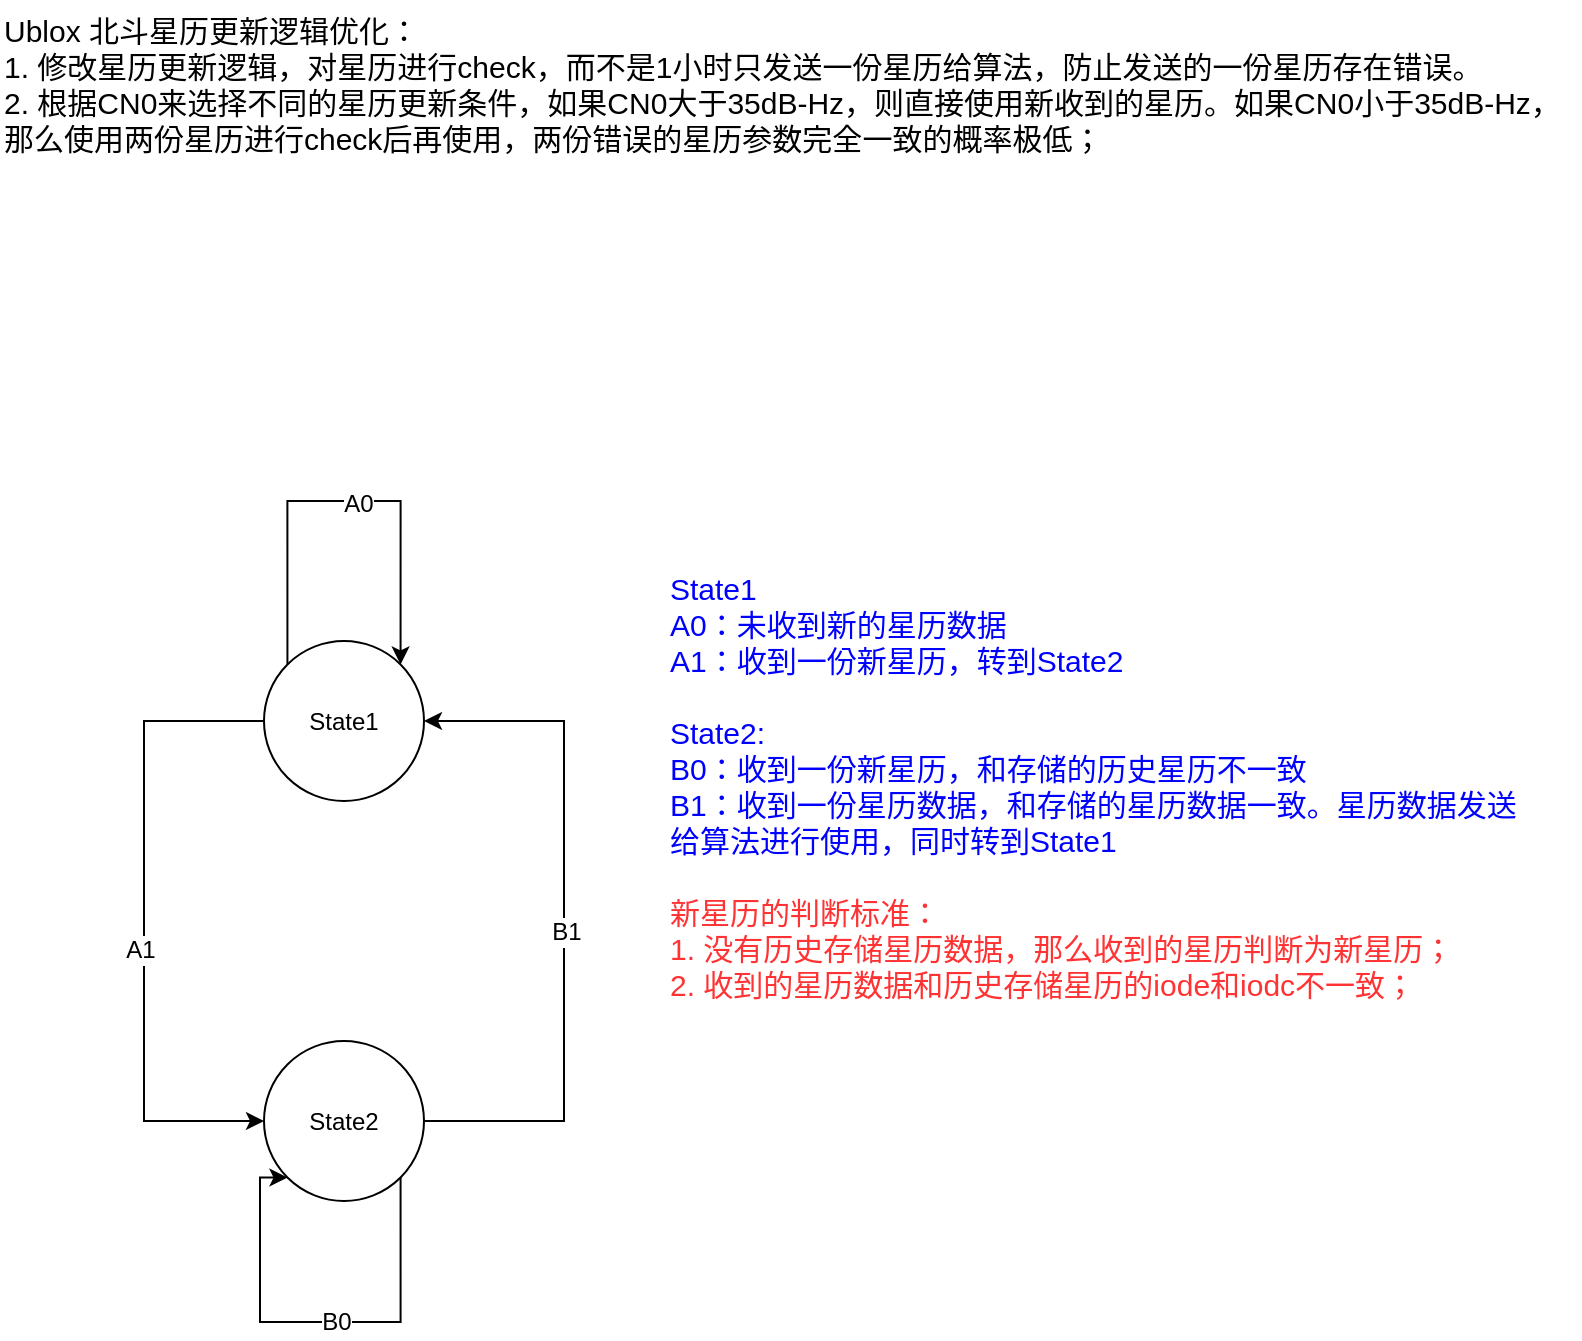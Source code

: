 <mxfile version="10.6.1" type="github"><diagram id="ZzAm7AOSzxKYmfpPd4c-" name="第 1 页"><mxGraphModel dx="1311" dy="774" grid="1" gridSize="10" guides="1" tooltips="1" connect="1" arrows="1" fold="1" page="1" pageScale="1" pageWidth="827" pageHeight="1169" math="0" shadow="0"><root><mxCell id="0"/><mxCell id="1" parent="0"/><mxCell id="dbt8dmS3M5OlKWRI18eY-18" style="edgeStyle=orthogonalEdgeStyle;rounded=0;orthogonalLoop=1;jettySize=auto;html=1;entryX=0;entryY=0.5;entryDx=0;entryDy=0;" edge="1" parent="1" source="dbt8dmS3M5OlKWRI18eY-16" target="dbt8dmS3M5OlKWRI18eY-17"><mxGeometry relative="1" as="geometry"><Array as="points"><mxPoint x="92" y="400.5"/><mxPoint x="92" y="600.5"/></Array></mxGeometry></mxCell><mxCell id="dbt8dmS3M5OlKWRI18eY-23" value="A1" style="text;html=1;resizable=0;points=[];align=center;verticalAlign=middle;labelBackgroundColor=#ffffff;" vertex="1" connectable="0" parent="dbt8dmS3M5OlKWRI18eY-18"><mxGeometry x="0.087" y="-2" relative="1" as="geometry"><mxPoint as="offset"/></mxGeometry></mxCell><mxCell id="dbt8dmS3M5OlKWRI18eY-16" value="State1" style="ellipse;whiteSpace=wrap;html=1;aspect=fixed;" vertex="1" parent="1"><mxGeometry x="152" y="360.5" width="80" height="80" as="geometry"/></mxCell><mxCell id="dbt8dmS3M5OlKWRI18eY-20" style="edgeStyle=orthogonalEdgeStyle;rounded=0;orthogonalLoop=1;jettySize=auto;html=1;entryX=1;entryY=0.5;entryDx=0;entryDy=0;" edge="1" parent="1" source="dbt8dmS3M5OlKWRI18eY-17" target="dbt8dmS3M5OlKWRI18eY-16"><mxGeometry relative="1" as="geometry"><Array as="points"><mxPoint x="302" y="600.5"/><mxPoint x="302" y="400.5"/></Array></mxGeometry></mxCell><mxCell id="dbt8dmS3M5OlKWRI18eY-25" value="B1" style="text;html=1;resizable=0;points=[];align=center;verticalAlign=middle;labelBackgroundColor=#ffffff;" vertex="1" connectable="0" parent="dbt8dmS3M5OlKWRI18eY-20"><mxGeometry x="-0.029" y="-1" relative="1" as="geometry"><mxPoint as="offset"/></mxGeometry></mxCell><mxCell id="dbt8dmS3M5OlKWRI18eY-17" value="State2" style="ellipse;whiteSpace=wrap;html=1;aspect=fixed;" vertex="1" parent="1"><mxGeometry x="152" y="560.5" width="80" height="80" as="geometry"/></mxCell><mxCell id="dbt8dmS3M5OlKWRI18eY-19" style="edgeStyle=orthogonalEdgeStyle;rounded=0;orthogonalLoop=1;jettySize=auto;html=1;exitX=1;exitY=1;exitDx=0;exitDy=0;entryX=0;entryY=1;entryDx=0;entryDy=0;" edge="1" parent="1" source="dbt8dmS3M5OlKWRI18eY-17" target="dbt8dmS3M5OlKWRI18eY-17"><mxGeometry relative="1" as="geometry"><Array as="points"><mxPoint x="220" y="701"/><mxPoint x="150" y="701"/><mxPoint x="150" y="629"/></Array></mxGeometry></mxCell><mxCell id="dbt8dmS3M5OlKWRI18eY-24" value="B0" style="text;html=1;resizable=0;points=[];align=center;verticalAlign=middle;labelBackgroundColor=#ffffff;" vertex="1" connectable="0" parent="dbt8dmS3M5OlKWRI18eY-19"><mxGeometry x="-0.283" y="-23" relative="1" as="geometry"><mxPoint x="-23" y="23" as="offset"/></mxGeometry></mxCell><mxCell id="dbt8dmS3M5OlKWRI18eY-21" style="edgeStyle=orthogonalEdgeStyle;rounded=0;orthogonalLoop=1;jettySize=auto;html=1;exitX=0;exitY=0;exitDx=0;exitDy=0;entryX=1;entryY=0;entryDx=0;entryDy=0;" edge="1" parent="1" source="dbt8dmS3M5OlKWRI18eY-16" target="dbt8dmS3M5OlKWRI18eY-16"><mxGeometry relative="1" as="geometry"><Array as="points"><mxPoint x="163" y="290.5"/><mxPoint x="220" y="290.5"/></Array></mxGeometry></mxCell><mxCell id="dbt8dmS3M5OlKWRI18eY-22" value="A0" style="text;html=1;resizable=0;points=[];align=center;verticalAlign=middle;labelBackgroundColor=#ffffff;" vertex="1" connectable="0" parent="dbt8dmS3M5OlKWRI18eY-21"><mxGeometry x="0.063" y="-1" relative="1" as="geometry"><mxPoint as="offset"/></mxGeometry></mxCell><mxCell id="dbt8dmS3M5OlKWRI18eY-26" value="&lt;font color=&quot;#0000ff&quot;&gt;State1&lt;br&gt;A0：未收到新的星历数据&lt;br&gt;A1：收到一份新星历，转到State2&lt;br&gt;&lt;br&gt;State2:&lt;br&gt;B0：收到一份新星历，和存储的历史星历不一致&lt;br&gt;B1：收到一份星历数据，和存储的星历数据一致。星历数据发送给算法进行使用，同时转到State1&lt;/font&gt;&lt;br&gt;&lt;br&gt;&lt;font color=&quot;#ff3333&quot;&gt;新星历的判断标准：&lt;br&gt;1. 没有历史存储星历数据，那么收到的星历判断为新星历；&lt;br&gt;2. 收到的星历数据和历史存储星历的iode和iodc不一致；&lt;/font&gt;&lt;br&gt;&lt;br&gt;&lt;br&gt;&lt;br&gt;" style="text;html=1;strokeColor=none;fillColor=none;align=left;verticalAlign=middle;whiteSpace=wrap;rounded=0;fontSize=15;" vertex="1" parent="1"><mxGeometry x="353" y="310" width="440" height="300" as="geometry"/></mxCell><mxCell id="dbt8dmS3M5OlKWRI18eY-27" value="Ublox 北斗星历更新逻辑优化：&lt;br&gt;1. 修改星历更新逻辑，对星历进行check，而不是1小时只发送一份星历给算法，防止发送的一份星历存在错误。&lt;br&gt;2. 根据CN0来选择不同的星历更新条件，如果CN0大于35dB-Hz，则直接使用新收到的星历。如果CN0小于35dB-Hz，那么使用两份星历进行check后再使用，两份错误的星历参数完全一致的概率极低；&amp;nbsp;&lt;br&gt;" style="text;html=1;strokeColor=none;fillColor=none;align=left;verticalAlign=top;whiteSpace=wrap;rounded=0;fontSize=15;" vertex="1" parent="1"><mxGeometry x="20" y="40" width="790" height="100" as="geometry"/></mxCell></root></mxGraphModel></diagram><diagram id="J-gVQwyHvKYB9a1VMrGi" name="第 2 页"><mxGraphModel dx="2295" dy="1355" grid="1" gridSize="10" guides="1" tooltips="1" connect="1" arrows="1" fold="1" page="1" pageScale="1" pageWidth="827" pageHeight="1169" math="0" shadow="0"><root><mxCell id="doGpJV9pRD5hkfMRiKg7-0"/><mxCell id="doGpJV9pRD5hkfMRiKg7-1" parent="doGpJV9pRD5hkfMRiKg7-0"/><mxCell id="doGpJV9pRD5hkfMRiKg7-2" value="&lt;div style=&quot;text-align: left; font-size: 21px;&quot;&gt;&lt;span style=&quot;font-size: 21px;&quot;&gt;倒车检测&lt;/span&gt;&lt;/div&gt;" style="text;html=1;strokeColor=none;fillColor=none;align=left;verticalAlign=middle;whiteSpace=wrap;rounded=0;fontSize=21;" vertex="1" parent="doGpJV9pRD5hkfMRiKg7-1"><mxGeometry x="30" y="20" width="300" height="40" as="geometry"/></mxCell><mxCell id="doGpJV9pRD5hkfMRiKg7-3" value="目的：检测载车是否处于倒车状态。&lt;br&gt;原因：部分车辆无法获取或者不能准确获得档位信息，无法知道是否处于倒车状态。&lt;br&gt;原理：GNSS的航向角和姿态航向角相差180度或者是INS航向角和姿态航向角相差180度。&lt;br&gt;条件：1）倒车前往往处于静止状态；&lt;br&gt;&amp;nbsp; &amp;nbsp; &amp;nbsp; &amp;nbsp; &amp;nbsp; &amp;nbsp;2）GNSS速度必须比较可靠，速度必须大于一定的值；&lt;br&gt;&amp;nbsp; &amp;nbsp; &amp;nbsp; &amp;nbsp; &amp;nbsp; &amp;nbsp;3）无GNSS时，能够检测出停车前的静止状态，同时倒车时INS速度比较可靠；&lt;br&gt;&lt;br&gt;" style="text;html=1;strokeColor=none;fillColor=none;align=left;verticalAlign=top;whiteSpace=wrap;rounded=0;fontSize=16;spacingTop=0;spacing=0;" vertex="1" parent="doGpJV9pRD5hkfMRiKg7-1"><mxGeometry x="30" y="70" width="760" height="140" as="geometry"/></mxCell><mxCell id="doGpJV9pRD5hkfMRiKg7-6" style="edgeStyle=orthogonalEdgeStyle;rounded=0;orthogonalLoop=1;jettySize=auto;html=1;entryX=0.5;entryY=0;entryDx=0;entryDy=0;fontSize=16;" edge="1" parent="doGpJV9pRD5hkfMRiKg7-1" source="doGpJV9pRD5hkfMRiKg7-4" target="doGpJV9pRD5hkfMRiKg7-5"><mxGeometry relative="1" as="geometry"/></mxCell><mxCell id="doGpJV9pRD5hkfMRiKg7-4" value="开始" style="rounded=1;whiteSpace=wrap;html=1;fontSize=16;align=center;fillColor=#dae8fc;strokeColor=#6c8ebf;" vertex="1" parent="doGpJV9pRD5hkfMRiKg7-1"><mxGeometry x="210" y="244" width="120" height="60" as="geometry"/></mxCell><mxCell id="doGpJV9pRD5hkfMRiKg7-9" style="edgeStyle=orthogonalEdgeStyle;rounded=0;orthogonalLoop=1;jettySize=auto;html=1;entryX=0;entryY=0.5;entryDx=0;entryDy=0;fontSize=16;" edge="1" parent="doGpJV9pRD5hkfMRiKg7-1" source="doGpJV9pRD5hkfMRiKg7-5" target="doGpJV9pRD5hkfMRiKg7-8"><mxGeometry relative="1" as="geometry"/></mxCell><mxCell id="doGpJV9pRD5hkfMRiKg7-17" value="是" style="text;html=1;resizable=0;points=[];align=center;verticalAlign=middle;labelBackgroundColor=#ffffff;fontSize=16;" vertex="1" connectable="0" parent="doGpJV9pRD5hkfMRiKg7-9"><mxGeometry x="-0.141" y="1" relative="1" as="geometry"><mxPoint as="offset"/></mxGeometry></mxCell><mxCell id="doGpJV9pRD5hkfMRiKg7-20" style="edgeStyle=orthogonalEdgeStyle;rounded=0;orthogonalLoop=1;jettySize=auto;html=1;entryX=0.5;entryY=0;entryDx=0;entryDy=0;fontSize=16;" edge="1" parent="doGpJV9pRD5hkfMRiKg7-1" source="doGpJV9pRD5hkfMRiKg7-5" target="doGpJV9pRD5hkfMRiKg7-19"><mxGeometry relative="1" as="geometry"/></mxCell><mxCell id="doGpJV9pRD5hkfMRiKg7-41" value="否" style="text;html=1;resizable=0;points=[];align=center;verticalAlign=middle;labelBackgroundColor=#ffffff;fontSize=16;" vertex="1" connectable="0" parent="doGpJV9pRD5hkfMRiKg7-20"><mxGeometry x="-0.481" y="4" relative="1" as="geometry"><mxPoint as="offset"/></mxGeometry></mxCell><mxCell id="doGpJV9pRD5hkfMRiKg7-5" value="有GNSS？" style="rhombus;whiteSpace=wrap;html=1;fontSize=16;align=center;fillColor=#fff2cc;strokeColor=#d6b656;" vertex="1" parent="doGpJV9pRD5hkfMRiKg7-1"><mxGeometry x="220" y="344" width="100" height="90" as="geometry"/></mxCell><mxCell id="doGpJV9pRD5hkfMRiKg7-13" style="edgeStyle=orthogonalEdgeStyle;rounded=0;orthogonalLoop=1;jettySize=auto;html=1;entryX=0.5;entryY=0;entryDx=0;entryDy=0;fontSize=16;" edge="1" parent="doGpJV9pRD5hkfMRiKg7-1" source="doGpJV9pRD5hkfMRiKg7-8" target="doGpJV9pRD5hkfMRiKg7-12"><mxGeometry relative="1" as="geometry"/></mxCell><mxCell id="doGpJV9pRD5hkfMRiKg7-8" value="计算GNSS航向和姿态角航向角误差dHeading1" style="rounded=0;whiteSpace=wrap;html=1;fontSize=16;align=center;fillColor=#f8cecc;strokeColor=#b85450;" vertex="1" parent="doGpJV9pRD5hkfMRiKg7-1"><mxGeometry x="410" y="359" width="120" height="60" as="geometry"/></mxCell><mxCell id="doGpJV9pRD5hkfMRiKg7-16" style="edgeStyle=orthogonalEdgeStyle;rounded=0;orthogonalLoop=1;jettySize=auto;html=1;entryX=0;entryY=0.5;entryDx=0;entryDy=0;fontSize=16;" edge="1" parent="doGpJV9pRD5hkfMRiKg7-1" source="doGpJV9pRD5hkfMRiKg7-12" target="doGpJV9pRD5hkfMRiKg7-15"><mxGeometry relative="1" as="geometry"/></mxCell><mxCell id="doGpJV9pRD5hkfMRiKg7-18" value="否" style="text;html=1;resizable=0;points=[];align=center;verticalAlign=middle;labelBackgroundColor=#ffffff;fontSize=16;" vertex="1" connectable="0" parent="doGpJV9pRD5hkfMRiKg7-16"><mxGeometry x="-0.256" y="-1" relative="1" as="geometry"><mxPoint as="offset"/></mxGeometry></mxCell><mxCell id="doGpJV9pRD5hkfMRiKg7-22" style="edgeStyle=orthogonalEdgeStyle;rounded=0;orthogonalLoop=1;jettySize=auto;html=1;fontSize=16;" edge="1" parent="doGpJV9pRD5hkfMRiKg7-1" source="doGpJV9pRD5hkfMRiKg7-12" target="doGpJV9pRD5hkfMRiKg7-21"><mxGeometry relative="1" as="geometry"/></mxCell><mxCell id="doGpJV9pRD5hkfMRiKg7-26" value="是" style="text;html=1;resizable=0;points=[];align=center;verticalAlign=middle;labelBackgroundColor=#ffffff;fontSize=16;" vertex="1" connectable="0" parent="doGpJV9pRD5hkfMRiKg7-22"><mxGeometry x="-0.28" y="-1" relative="1" as="geometry"><mxPoint as="offset"/></mxGeometry></mxCell><mxCell id="doGpJV9pRD5hkfMRiKg7-12" value="dHeading1&amp;gt; 120度" style="rhombus;whiteSpace=wrap;html=1;fontSize=16;align=center;fillColor=#fff2cc;strokeColor=#d6b656;" vertex="1" parent="doGpJV9pRD5hkfMRiKg7-1"><mxGeometry x="410" y="474" width="120" height="110" as="geometry"/></mxCell><mxCell id="doGpJV9pRD5hkfMRiKg7-15" value="前进" style="rounded=1;whiteSpace=wrap;html=1;fontSize=16;align=center;fillColor=#1ba1e2;strokeColor=#006EAF;fontColor=#ffffff;" vertex="1" parent="doGpJV9pRD5hkfMRiKg7-1"><mxGeometry x="620" y="499" width="120" height="60" as="geometry"/></mxCell><mxCell id="doGpJV9pRD5hkfMRiKg7-24" style="edgeStyle=orthogonalEdgeStyle;rounded=0;orthogonalLoop=1;jettySize=auto;html=1;entryX=0.5;entryY=0;entryDx=0;entryDy=0;fontSize=16;" edge="1" parent="doGpJV9pRD5hkfMRiKg7-1" source="doGpJV9pRD5hkfMRiKg7-19" target="doGpJV9pRD5hkfMRiKg7-23"><mxGeometry relative="1" as="geometry"/></mxCell><mxCell id="doGpJV9pRD5hkfMRiKg7-19" value="计算INS速度的航向角insHeading" style="rounded=0;whiteSpace=wrap;html=1;fontSize=16;align=center;fillColor=#f8cecc;strokeColor=#b85450;" vertex="1" parent="doGpJV9pRD5hkfMRiKg7-1"><mxGeometry x="210" y="484" width="120" height="60" as="geometry"/></mxCell><mxCell id="doGpJV9pRD5hkfMRiKg7-21" value="倒车" style="rounded=1;whiteSpace=wrap;html=1;fontSize=16;align=center;fillColor=#60a917;strokeColor=#2D7600;fontColor=#ffffff;" vertex="1" parent="doGpJV9pRD5hkfMRiKg7-1"><mxGeometry x="410" y="634" width="120" height="60" as="geometry"/></mxCell><mxCell id="doGpJV9pRD5hkfMRiKg7-28" style="edgeStyle=orthogonalEdgeStyle;rounded=0;orthogonalLoop=1;jettySize=auto;html=1;entryX=1;entryY=0.5;entryDx=0;entryDy=0;fontSize=16;" edge="1" parent="doGpJV9pRD5hkfMRiKg7-1" source="doGpJV9pRD5hkfMRiKg7-23" target="doGpJV9pRD5hkfMRiKg7-27"><mxGeometry relative="1" as="geometry"/></mxCell><mxCell id="doGpJV9pRD5hkfMRiKg7-29" value="否" style="text;html=1;resizable=0;points=[];align=center;verticalAlign=middle;labelBackgroundColor=#ffffff;fontSize=16;" vertex="1" connectable="0" parent="doGpJV9pRD5hkfMRiKg7-28"><mxGeometry x="-0.006" y="-2" relative="1" as="geometry"><mxPoint x="2" y="2" as="offset"/></mxGeometry></mxCell><mxCell id="doGpJV9pRD5hkfMRiKg7-31" style="edgeStyle=orthogonalEdgeStyle;rounded=0;orthogonalLoop=1;jettySize=auto;html=1;entryX=0.5;entryY=0;entryDx=0;entryDy=0;fontSize=16;" edge="1" parent="doGpJV9pRD5hkfMRiKg7-1" source="doGpJV9pRD5hkfMRiKg7-23" target="doGpJV9pRD5hkfMRiKg7-30"><mxGeometry relative="1" as="geometry"/></mxCell><mxCell id="doGpJV9pRD5hkfMRiKg7-32" value="是" style="text;html=1;resizable=0;points=[];align=center;verticalAlign=middle;labelBackgroundColor=#ffffff;fontSize=16;" vertex="1" connectable="0" parent="doGpJV9pRD5hkfMRiKg7-31"><mxGeometry x="0.008" y="-5" relative="1" as="geometry"><mxPoint x="2" y="-4" as="offset"/></mxGeometry></mxCell><mxCell id="doGpJV9pRD5hkfMRiKg7-23" value="INS速度&lt;br&gt;大于阈值？" style="rhombus;whiteSpace=wrap;html=1;fontSize=16;align=center;fillColor=#fff2cc;strokeColor=#d6b656;" vertex="1" parent="doGpJV9pRD5hkfMRiKg7-1"><mxGeometry x="215" y="594" width="110" height="110" as="geometry"/></mxCell><mxCell id="doGpJV9pRD5hkfMRiKg7-27" value="前进" style="rounded=1;whiteSpace=wrap;html=1;fontSize=16;align=center;fillColor=#1ba1e2;strokeColor=#006EAF;fontColor=#ffffff;" vertex="1" parent="doGpJV9pRD5hkfMRiKg7-1"><mxGeometry x="30" y="619" width="120" height="60" as="geometry"/></mxCell><mxCell id="doGpJV9pRD5hkfMRiKg7-34" style="edgeStyle=orthogonalEdgeStyle;rounded=0;orthogonalLoop=1;jettySize=auto;html=1;entryX=0.5;entryY=0;entryDx=0;entryDy=0;fontSize=16;" edge="1" parent="doGpJV9pRD5hkfMRiKg7-1" source="doGpJV9pRD5hkfMRiKg7-30" target="doGpJV9pRD5hkfMRiKg7-33"><mxGeometry relative="1" as="geometry"/></mxCell><mxCell id="doGpJV9pRD5hkfMRiKg7-30" value="计算insHeading和姿态角航向误差dHeading2" style="rounded=0;whiteSpace=wrap;html=1;fontSize=16;align=center;fillColor=#f8cecc;strokeColor=#b85450;" vertex="1" parent="doGpJV9pRD5hkfMRiKg7-1"><mxGeometry x="210" y="754" width="120" height="60" as="geometry"/></mxCell><mxCell id="doGpJV9pRD5hkfMRiKg7-37" style="edgeStyle=orthogonalEdgeStyle;rounded=0;orthogonalLoop=1;jettySize=auto;html=1;entryX=0.5;entryY=0;entryDx=0;entryDy=0;fontSize=16;" edge="1" parent="doGpJV9pRD5hkfMRiKg7-1" source="doGpJV9pRD5hkfMRiKg7-33" target="doGpJV9pRD5hkfMRiKg7-36"><mxGeometry relative="1" as="geometry"/></mxCell><mxCell id="doGpJV9pRD5hkfMRiKg7-40" value="是" style="text;html=1;resizable=0;points=[];align=center;verticalAlign=middle;labelBackgroundColor=#ffffff;fontSize=16;" vertex="1" connectable="0" parent="doGpJV9pRD5hkfMRiKg7-37"><mxGeometry x="0.046" y="3" relative="1" as="geometry"><mxPoint as="offset"/></mxGeometry></mxCell><mxCell id="doGpJV9pRD5hkfMRiKg7-38" style="edgeStyle=orthogonalEdgeStyle;rounded=0;orthogonalLoop=1;jettySize=auto;html=1;entryX=0;entryY=0.5;entryDx=0;entryDy=0;fontSize=16;" edge="1" parent="doGpJV9pRD5hkfMRiKg7-1" source="doGpJV9pRD5hkfMRiKg7-33" target="doGpJV9pRD5hkfMRiKg7-35"><mxGeometry relative="1" as="geometry"/></mxCell><mxCell id="doGpJV9pRD5hkfMRiKg7-39" value="否" style="text;html=1;resizable=0;points=[];align=center;verticalAlign=middle;labelBackgroundColor=#ffffff;fontSize=16;" vertex="1" connectable="0" parent="doGpJV9pRD5hkfMRiKg7-38"><mxGeometry x="0.004" y="4" relative="1" as="geometry"><mxPoint as="offset"/></mxGeometry></mxCell><mxCell id="doGpJV9pRD5hkfMRiKg7-33" value="dHeading2&amp;gt; 120度" style="rhombus;whiteSpace=wrap;html=1;fontSize=16;align=center;fillColor=#fff2cc;strokeColor=#d6b656;" vertex="1" parent="doGpJV9pRD5hkfMRiKg7-1"><mxGeometry x="210" y="864" width="120" height="110" as="geometry"/></mxCell><mxCell id="doGpJV9pRD5hkfMRiKg7-35" value="前进" style="rounded=1;whiteSpace=wrap;html=1;fontSize=16;align=center;fillColor=#1ba1e2;strokeColor=#006EAF;fontColor=#ffffff;" vertex="1" parent="doGpJV9pRD5hkfMRiKg7-1"><mxGeometry x="400" y="889" width="120" height="60" as="geometry"/></mxCell><mxCell id="doGpJV9pRD5hkfMRiKg7-36" value="倒车" style="rounded=1;whiteSpace=wrap;html=1;fontSize=16;align=center;fillColor=#60a917;strokeColor=#2D7600;fontColor=#ffffff;" vertex="1" parent="doGpJV9pRD5hkfMRiKg7-1"><mxGeometry x="210" y="1034" width="120" height="60" as="geometry"/></mxCell></root></mxGraphModel></diagram></mxfile>
